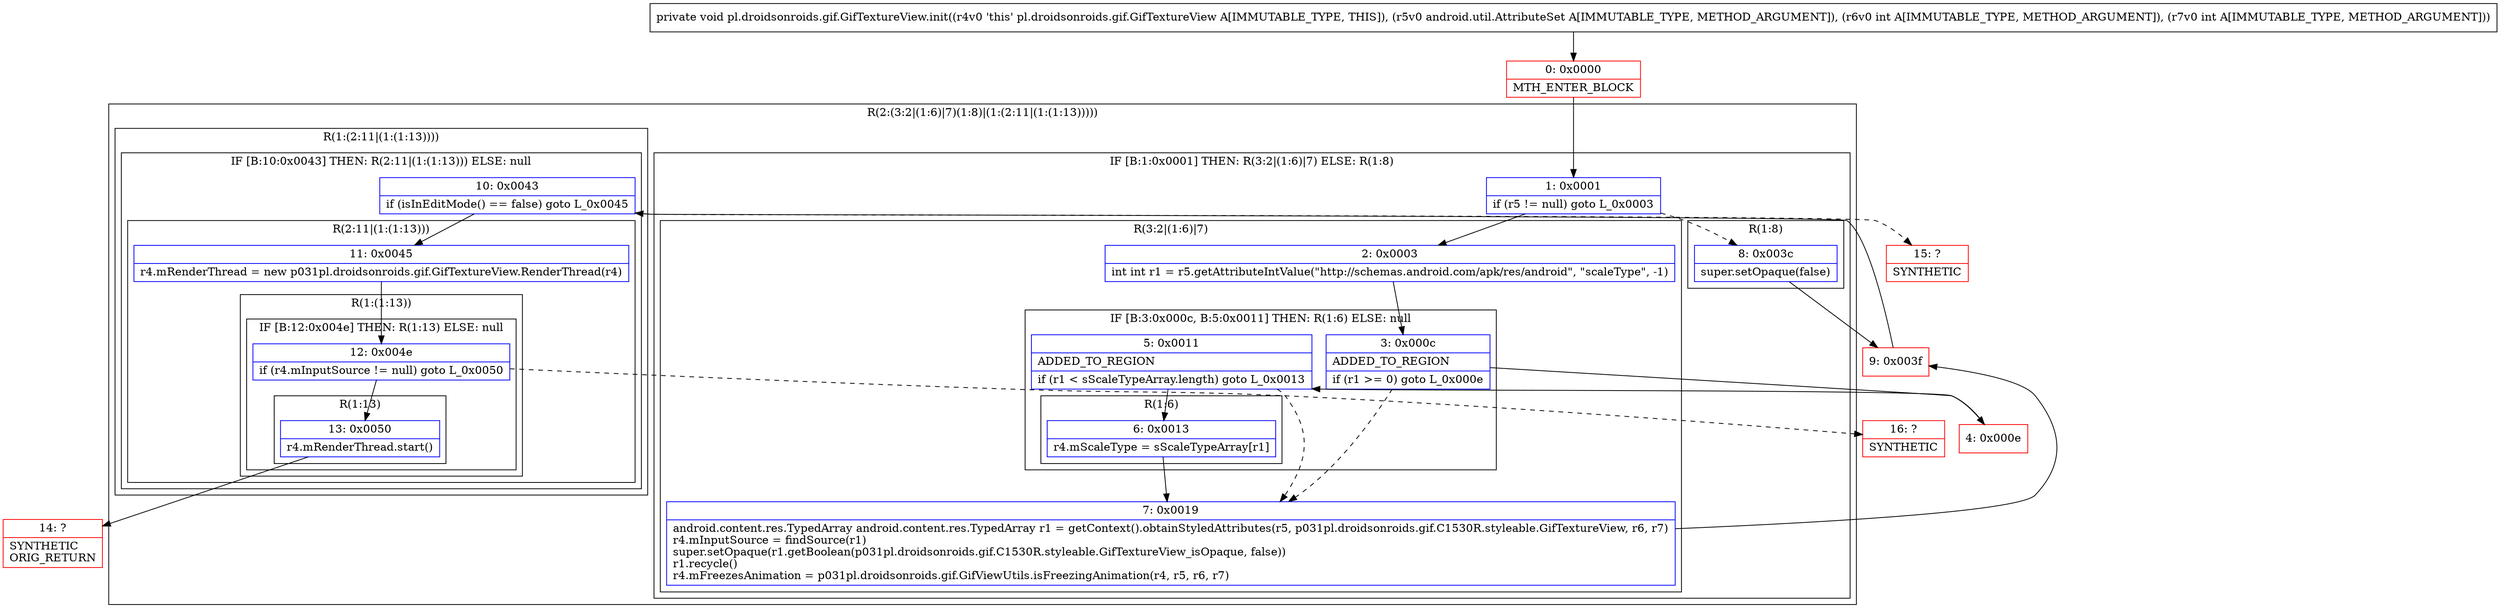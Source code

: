 digraph "CFG forpl.droidsonroids.gif.GifTextureView.init(Landroid\/util\/AttributeSet;II)V" {
subgraph cluster_Region_752086167 {
label = "R(2:(3:2|(1:6)|7)(1:8)|(1:(2:11|(1:(1:13)))))";
node [shape=record,color=blue];
subgraph cluster_IfRegion_840024560 {
label = "IF [B:1:0x0001] THEN: R(3:2|(1:6)|7) ELSE: R(1:8)";
node [shape=record,color=blue];
Node_1 [shape=record,label="{1\:\ 0x0001|if (r5 != null) goto L_0x0003\l}"];
subgraph cluster_Region_1744086523 {
label = "R(3:2|(1:6)|7)";
node [shape=record,color=blue];
Node_2 [shape=record,label="{2\:\ 0x0003|int int r1 = r5.getAttributeIntValue(\"http:\/\/schemas.android.com\/apk\/res\/android\", \"scaleType\", \-1)\l}"];
subgraph cluster_IfRegion_330302254 {
label = "IF [B:3:0x000c, B:5:0x0011] THEN: R(1:6) ELSE: null";
node [shape=record,color=blue];
Node_3 [shape=record,label="{3\:\ 0x000c|ADDED_TO_REGION\l|if (r1 \>= 0) goto L_0x000e\l}"];
Node_5 [shape=record,label="{5\:\ 0x0011|ADDED_TO_REGION\l|if (r1 \< sScaleTypeArray.length) goto L_0x0013\l}"];
subgraph cluster_Region_1274873551 {
label = "R(1:6)";
node [shape=record,color=blue];
Node_6 [shape=record,label="{6\:\ 0x0013|r4.mScaleType = sScaleTypeArray[r1]\l}"];
}
}
Node_7 [shape=record,label="{7\:\ 0x0019|android.content.res.TypedArray android.content.res.TypedArray r1 = getContext().obtainStyledAttributes(r5, p031pl.droidsonroids.gif.C1530R.styleable.GifTextureView, r6, r7)\lr4.mInputSource = findSource(r1)\lsuper.setOpaque(r1.getBoolean(p031pl.droidsonroids.gif.C1530R.styleable.GifTextureView_isOpaque, false))\lr1.recycle()\lr4.mFreezesAnimation = p031pl.droidsonroids.gif.GifViewUtils.isFreezingAnimation(r4, r5, r6, r7)\l}"];
}
subgraph cluster_Region_262956209 {
label = "R(1:8)";
node [shape=record,color=blue];
Node_8 [shape=record,label="{8\:\ 0x003c|super.setOpaque(false)\l}"];
}
}
subgraph cluster_Region_907950684 {
label = "R(1:(2:11|(1:(1:13))))";
node [shape=record,color=blue];
subgraph cluster_IfRegion_94031708 {
label = "IF [B:10:0x0043] THEN: R(2:11|(1:(1:13))) ELSE: null";
node [shape=record,color=blue];
Node_10 [shape=record,label="{10\:\ 0x0043|if (isInEditMode() == false) goto L_0x0045\l}"];
subgraph cluster_Region_960004190 {
label = "R(2:11|(1:(1:13)))";
node [shape=record,color=blue];
Node_11 [shape=record,label="{11\:\ 0x0045|r4.mRenderThread = new p031pl.droidsonroids.gif.GifTextureView.RenderThread(r4)\l}"];
subgraph cluster_Region_1440604708 {
label = "R(1:(1:13))";
node [shape=record,color=blue];
subgraph cluster_IfRegion_307691033 {
label = "IF [B:12:0x004e] THEN: R(1:13) ELSE: null";
node [shape=record,color=blue];
Node_12 [shape=record,label="{12\:\ 0x004e|if (r4.mInputSource != null) goto L_0x0050\l}"];
subgraph cluster_Region_1105539872 {
label = "R(1:13)";
node [shape=record,color=blue];
Node_13 [shape=record,label="{13\:\ 0x0050|r4.mRenderThread.start()\l}"];
}
}
}
}
}
}
}
Node_0 [shape=record,color=red,label="{0\:\ 0x0000|MTH_ENTER_BLOCK\l}"];
Node_4 [shape=record,color=red,label="{4\:\ 0x000e}"];
Node_9 [shape=record,color=red,label="{9\:\ 0x003f}"];
Node_14 [shape=record,color=red,label="{14\:\ ?|SYNTHETIC\lORIG_RETURN\l}"];
Node_15 [shape=record,color=red,label="{15\:\ ?|SYNTHETIC\l}"];
Node_16 [shape=record,color=red,label="{16\:\ ?|SYNTHETIC\l}"];
MethodNode[shape=record,label="{private void pl.droidsonroids.gif.GifTextureView.init((r4v0 'this' pl.droidsonroids.gif.GifTextureView A[IMMUTABLE_TYPE, THIS]), (r5v0 android.util.AttributeSet A[IMMUTABLE_TYPE, METHOD_ARGUMENT]), (r6v0 int A[IMMUTABLE_TYPE, METHOD_ARGUMENT]), (r7v0 int A[IMMUTABLE_TYPE, METHOD_ARGUMENT])) }"];
MethodNode -> Node_0;
Node_1 -> Node_2;
Node_1 -> Node_8[style=dashed];
Node_2 -> Node_3;
Node_3 -> Node_4;
Node_3 -> Node_7[style=dashed];
Node_5 -> Node_6;
Node_5 -> Node_7[style=dashed];
Node_6 -> Node_7;
Node_7 -> Node_9;
Node_8 -> Node_9;
Node_10 -> Node_11;
Node_10 -> Node_15[style=dashed];
Node_11 -> Node_12;
Node_12 -> Node_13;
Node_12 -> Node_16[style=dashed];
Node_13 -> Node_14;
Node_0 -> Node_1;
Node_4 -> Node_5;
Node_9 -> Node_10;
}


